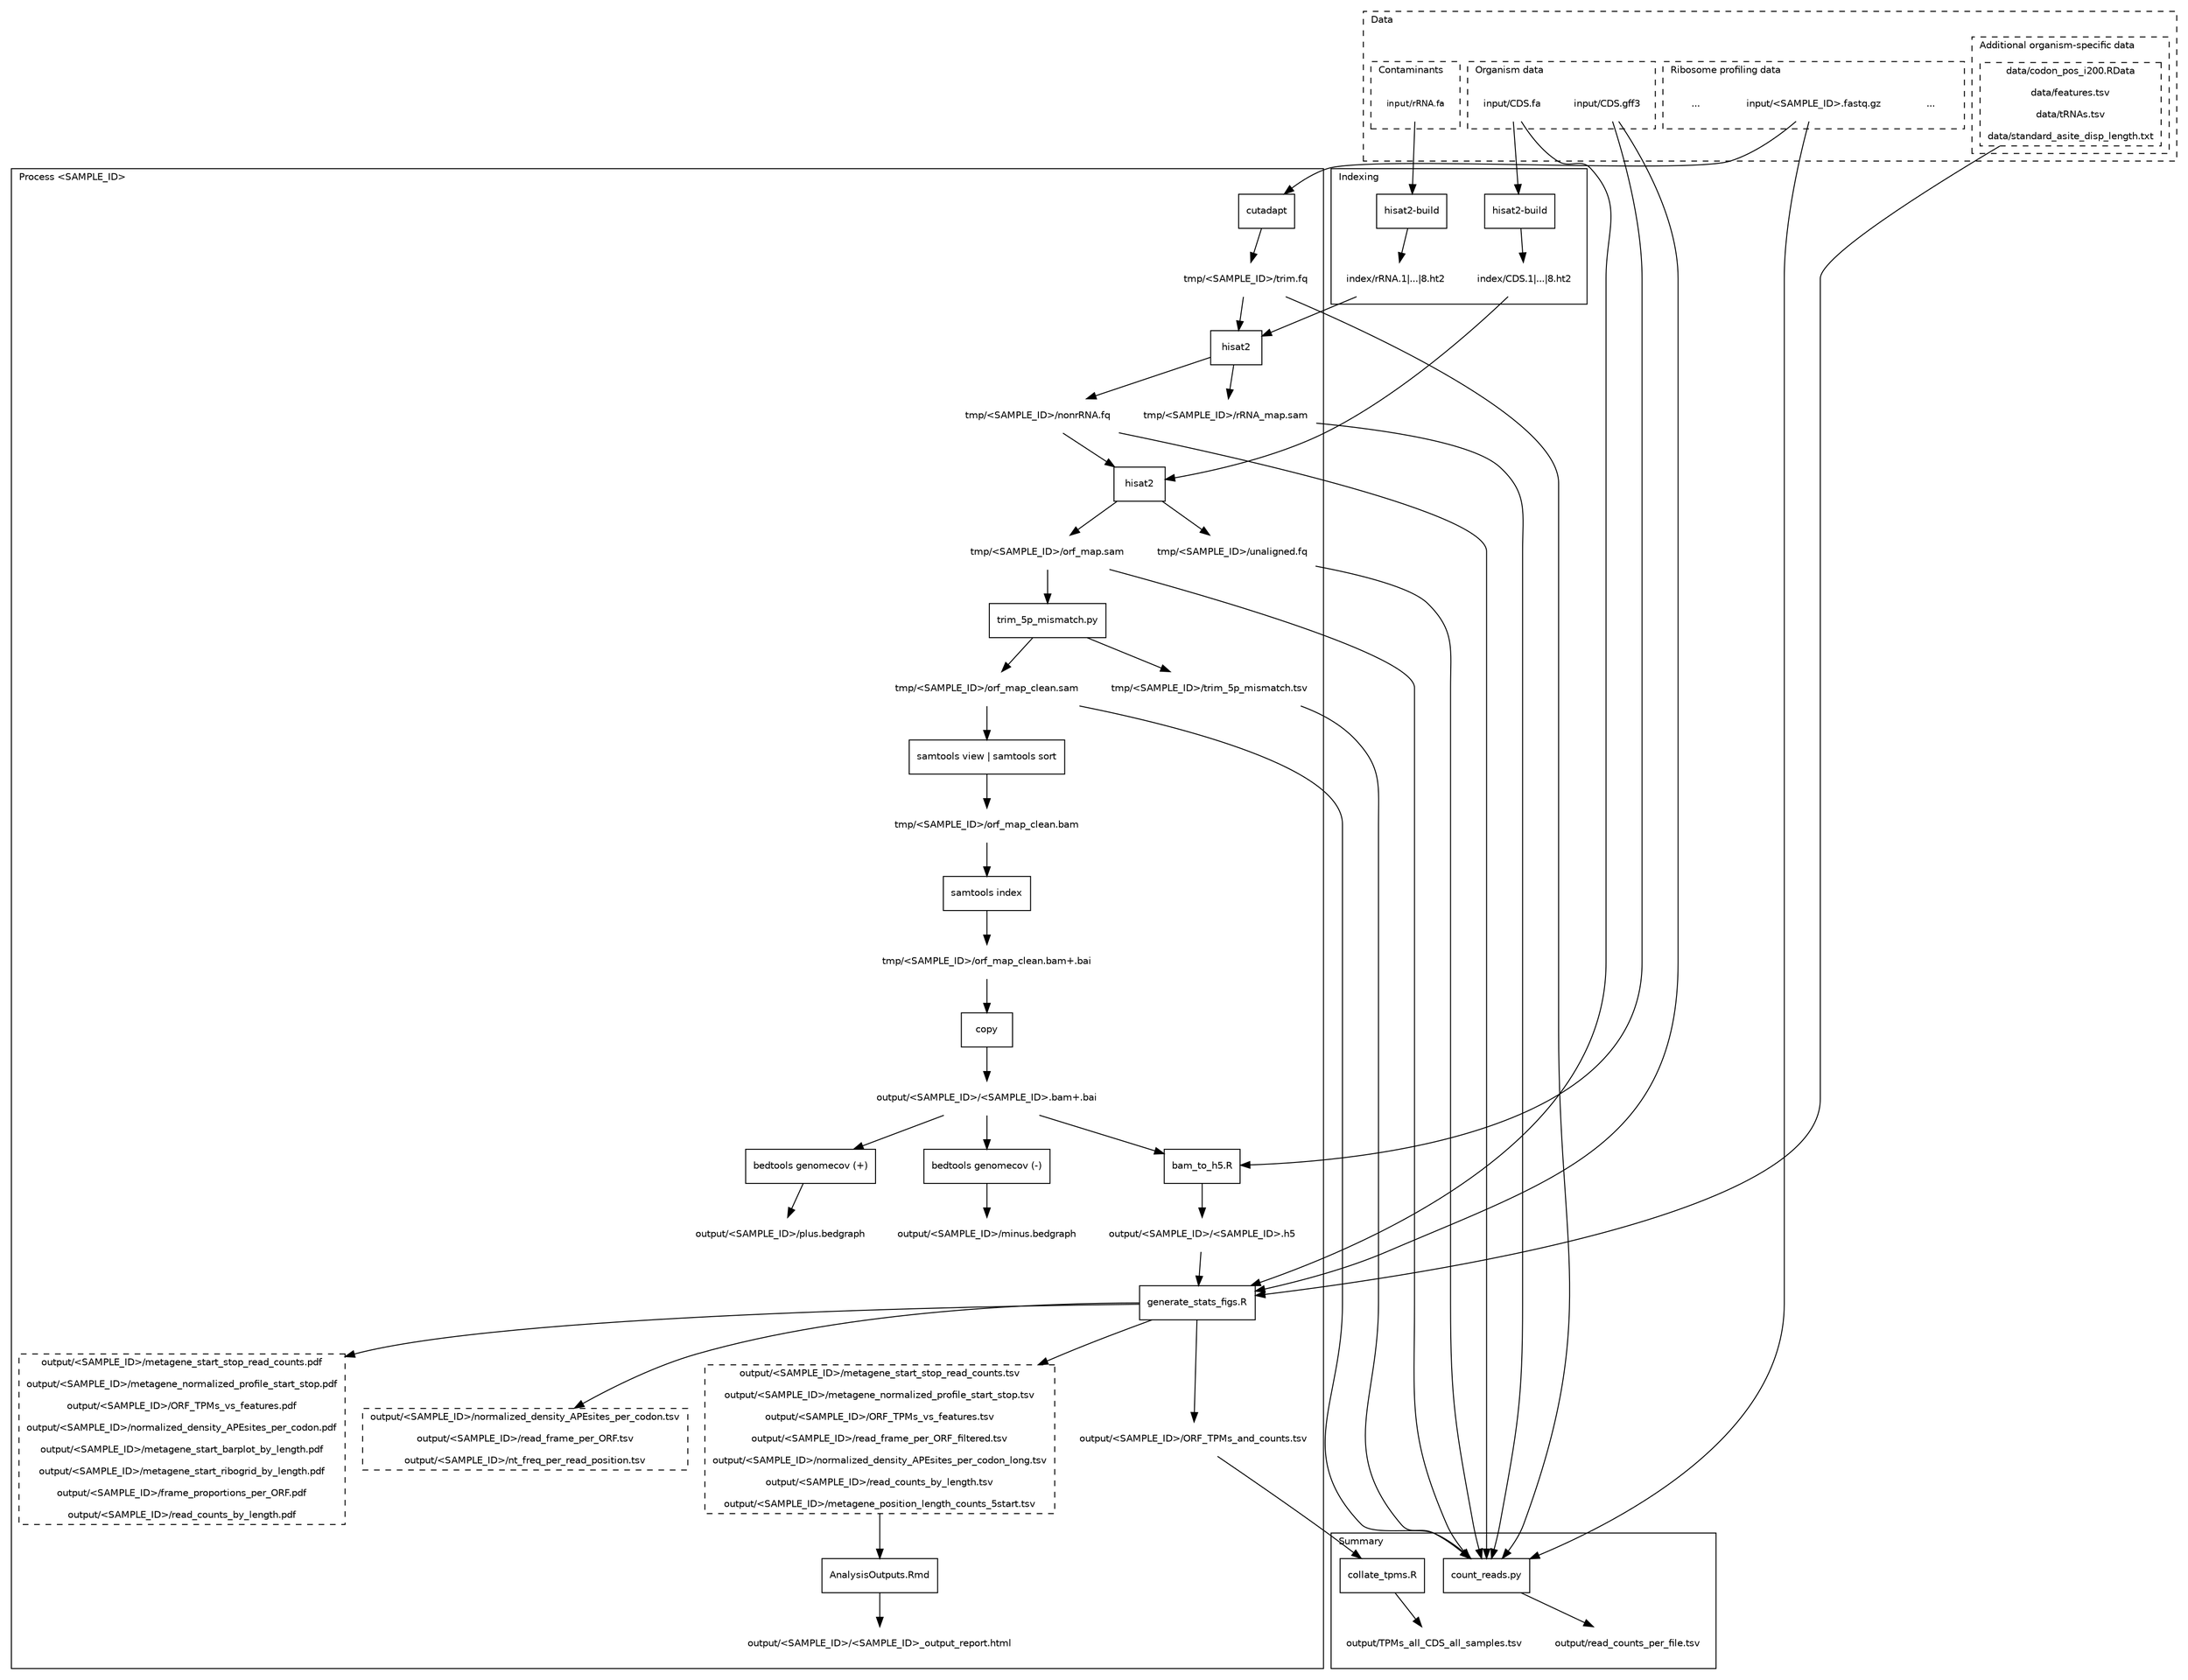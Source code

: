digraph G {
  graph [ fontname=Helvetica, fontsize=10, compound=true ]
  node [ fontname=Helvetica, fontsize=10 ]
  edge [ fontname=Helvetica, fontsize=10 ]

  subgraph cluster_data {
    label = "Data"
    labeljust = "l"
    style = dashed

    subgraph cluster_organism {
      label = "Organism data"
      labeljust = "l"
      style = dashed

      "input/CDS.fa"  [shape=plaintext]
      "input/CDS.gff3" [shape=plaintext]
    }

    subgraph cluster_contaminants {
      label = "Contaminants"
      labeljust = "l"
      style = dashed

      "input/rRNA.fa"  [shape=plaintext, fontsize=9]
    }

    subgraph cluster_additional_organism {
      label = "Additional organism-specific data"
      labeljust = "l"
      style = dashed

      data [label="data/codon_pos_i200.RData\n
data/features.tsv\n
data/tRNAs.tsv\n
data/standard_asite_disp_length.txt"] [shape=box, style=dashed]
    }

    subgraph cluster_ribosome {
      label = "Ribosome profiling data"
      labeljust = "l"
      style = dashed

      ribosome_data0toI [label="..."] [shape=plaintext]
      "input/<SAMPLE_ID>.fastq.gz" [shape=plaintext]
      ribosome_dataItoN [label="..."] [shape=plaintext]
    }
  }
  
  subgraph cluster_indexing {
    label = "Indexing"
    labeljust = "l"

    h2build1 [label="hisat2-build"] [shape=box]
    h2build2 [label="hisat2-build"] [shape=box]

    "index/rRNA.1|...|8.ht2" [shape=plaintext]
    "index/CDS.1|...|8.ht2" [shape=plaintext]

    "input/rRNA.fa" -> h2build1 -> "index/rRNA.1|...|8.ht2"
    "input/CDS.fa" -> h2build2 -> "index/CDS.1|...|8.ht2"
  }

  subgraph cluster_per_sample_processing {
    label = "Process <SAMPLE_ID>"
    labeljust = "l"

    cut [label="cutadapt"] [shape=box]
    h21 [label="hisat2"] [shape=box]
    h22 [label="hisat2"] [shape=box]
    samindex [label="samtools index"] [shape=box]
    samview [label="samtools view | samtools sort"] [shape=box]
    trim [label="trim_5p_mismatch.py"] [shape=box]
    bedplus [label="bedtools genomecov (+)"] [shape=box]
    bedminus [label="bedtools genomecov (-)"] [shape=box]
    bam2h5 [label="bam_to_h5.R"] [shape=box]
    copy [label="copy"] [shape=box]
    statsfigs [label="generate_stats_figs.R"] [shape=box]
    staticHTML [label="AnalysisOutputs.Rmd"] [shape=box]

    "tmp/<SAMPLE_ID>/trim.fq" [shape=plaintext]
    "tmp/<SAMPLE_ID>/rRNA_map.sam" [shape=plaintext]
    "tmp/<SAMPLE_ID>/nonrRNA.fq" [shape=plaintext]
    "tmp/<SAMPLE_ID>/unaligned.fq" [shape=plaintext]
    "tmp/<SAMPLE_ID>/orf_map.sam" [shape=plaintext]
    "tmp/<SAMPLE_ID>/trim_5p_mismatch.tsv" [shape=plaintext]
    "tmp/<SAMPLE_ID>/orf_map_clean.sam" [shape=plaintext]
    "tmp/<SAMPLE_ID>/orf_map_clean.bam" [shape=plaintext]
    "tmp/<SAMPLE_ID>/orf_map_clean.bam+.bai" [shape=plaintext]
    "output/<SAMPLE_ID>/<SAMPLE_ID>.bam+.bai" [shape=plaintext]
    "output/<SAMPLE_ID>/plus.bedgraph" [shape=plaintext]
    "output/<SAMPLE_ID>/minus.bedgraph" [shape=plaintext]
    "output/<SAMPLE_ID>/<SAMPLE_ID>.h5" [shape=plaintext]

    pdfs [label="output/<SAMPLE_ID>/metagene_start_stop_read_counts.pdf\n
output/<SAMPLE_ID>/metagene_normalized_profile_start_stop.pdf\n
output/<SAMPLE_ID>/ORF_TPMs_vs_features.pdf\n
output/<SAMPLE_ID>/normalized_density_APEsites_per_codon.pdf\n
output/<SAMPLE_ID>/metagene_start_barplot_by_length.pdf\n
output/<SAMPLE_ID>/metagene_start_ribogrid_by_length.pdf\n
output/<SAMPLE_ID>/frame_proportions_per_ORF.pdf\n
output/<SAMPLE_ID>/read_counts_by_length.pdf"] [shape=box, style=dashed]

    tsvs [label="output/<SAMPLE_ID>/normalized_density_APEsites_per_codon.tsv\n
output/<SAMPLE_ID>/read_frame_per_ORF.tsv\n
output/<SAMPLE_ID>/nt_freq_per_read_position.tsv\n"] [shape=box, style=dashed]

    tsvs_for_static_html [label="output/<SAMPLE_ID>/metagene_start_stop_read_counts.tsv\n
output/<SAMPLE_ID>/metagene_normalized_profile_start_stop.tsv\n
output/<SAMPLE_ID>/ORF_TPMs_vs_features.tsv\n
output/<SAMPLE_ID>/read_frame_per_ORF_filtered.tsv\n
output/<SAMPLE_ID>/normalized_density_APEsites_per_codon_long.tsv\n
output/<SAMPLE_ID>/read_counts_by_length.tsv\n
output/<SAMPLE_ID>/metagene_position_length_counts_5start.tsv"] [shape=box, style=dashed]

    "output/<SAMPLE_ID>/<SAMPLE_ID>_output_report.html" [shape=plaintext]
    "output/<SAMPLE_ID>/ORF_TPMs_and_counts.tsv" [shape=plaintext]

    "input/<SAMPLE_ID>.fastq.gz" -> cut -> "tmp/<SAMPLE_ID>/trim.fq"

    "tmp/<SAMPLE_ID>/trim.fq" -> h21
    "index/rRNA.1|...|8.ht2" -> h21
    h21 -> "tmp/<SAMPLE_ID>/rRNA_map.sam"
    h21 -> "tmp/<SAMPLE_ID>/nonrRNA.fq"

    "index/CDS.1|...|8.ht2" -> h22
    "tmp/<SAMPLE_ID>/nonrRNA.fq" -> h22
    h22 -> "tmp/<SAMPLE_ID>/unaligned.fq"
    h22 -> "tmp/<SAMPLE_ID>/orf_map.sam"

    "tmp/<SAMPLE_ID>/orf_map.sam" -> trim 
    trim -> "tmp/<SAMPLE_ID>/orf_map_clean.sam"
    trim -> "tmp/<SAMPLE_ID>/trim_5p_mismatch.tsv"

    "tmp/<SAMPLE_ID>/orf_map_clean.sam" -> samview -> "tmp/<SAMPLE_ID>/orf_map_clean.bam"
    "tmp/<SAMPLE_ID>/orf_map_clean.bam" -> samindex
    samindex -> "tmp/<SAMPLE_ID>/orf_map_clean.bam+.bai"

    "tmp/<SAMPLE_ID>/orf_map_clean.bam+.bai" -> copy -> "output/<SAMPLE_ID>/<SAMPLE_ID>.bam+.bai"

    "output/<SAMPLE_ID>/<SAMPLE_ID>.bam+.bai" -> bedplus -> "output/<SAMPLE_ID>/plus.bedgraph"
    "output/<SAMPLE_ID>/<SAMPLE_ID>.bam+.bai" -> bedminus -> "output/<SAMPLE_ID>/minus.bedgraph"

    "output/<SAMPLE_ID>/<SAMPLE_ID>.bam+.bai" -> bam2h5
    "input/CDS.gff3" -> bam2h5
    bam2h5 -> "output/<SAMPLE_ID>/<SAMPLE_ID>.h5"

    "output/<SAMPLE_ID>/<SAMPLE_ID>.h5" -> statsfigs
    "input/CDS.fa" -> statsfigs
    "input/CDS.gff3" -> statsfigs
    data -> statsfigs

    statsfigs -> pdfs
    statsfigs -> tsvs
    statsfigs -> tsvs_for_static_html
    statsfigs -> "output/<SAMPLE_ID>/ORF_TPMs_and_counts.tsv"

    tsvs_for_static_html -> staticHTML
    staticHTML -> "output/<SAMPLE_ID>/<SAMPLE_ID>_output_report.html"
  }

  subgraph cluster_summary {
    label = "Summary"
    labeljust = "l"

    collate [label="collate_tpms.R"] [shape=box]
    count_reads [label="count_reads.py"] [shape=box]

    "output/TPMs_all_CDS_all_samples.tsv" [shape=plaintext]
    "output/read_counts_per_file.tsv" [shape=plaintext]

    "output/<SAMPLE_ID>/ORF_TPMs_and_counts.tsv" -> collate
    collate -> "output/TPMs_all_CDS_all_samples.tsv"

    "input/<SAMPLE_ID>.fastq.gz" -> count_reads
    "tmp/<SAMPLE_ID>/trim.fq" -> count_reads
    "tmp/<SAMPLE_ID>/rRNA_map.sam" -> count_reads
    "tmp/<SAMPLE_ID>/nonrRNA.fq" -> count_reads
    "tmp/<SAMPLE_ID>/unaligned.fq" -> count_reads
    "tmp/<SAMPLE_ID>/orf_map.sam" -> count_reads
    "tmp/<SAMPLE_ID>/trim_5p_mismatch.tsv" -> count_reads
    "tmp/<SAMPLE_ID>/orf_map_clean.sam" -> count_reads
    count_reads -> "output/read_counts_per_file.tsv"
  }
}
